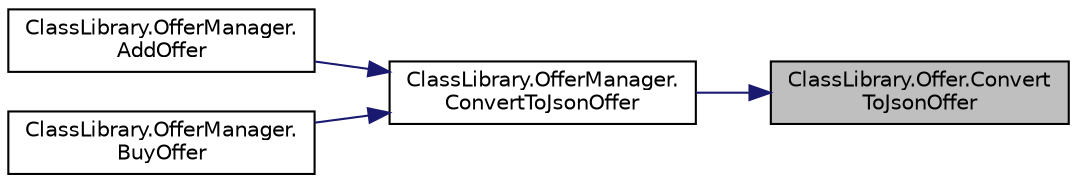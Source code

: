 digraph "ClassLibrary.Offer.ConvertToJsonOffer"
{
 // INTERACTIVE_SVG=YES
 // LATEX_PDF_SIZE
  edge [fontname="Helvetica",fontsize="10",labelfontname="Helvetica",labelfontsize="10"];
  node [fontname="Helvetica",fontsize="10",shape=record];
  rankdir="RL";
  Node1 [label="ClassLibrary.Offer.Convert\lToJsonOffer",height=0.2,width=0.4,color="black", fillcolor="grey75", style="filled", fontcolor="black",tooltip="Convierte el objeto a texto en formato Json. El objeto puede ser reconstruido a partir del texto en f..."];
  Node1 -> Node2 [dir="back",color="midnightblue",fontsize="10",style="solid",fontname="Helvetica"];
  Node2 [label="ClassLibrary.OfferManager.\lConvertToJsonOffer",height=0.2,width=0.4,color="black", fillcolor="white", style="filled",URL="$classClassLibrary_1_1OfferManager.html#ad9f745ecf0d9c1f9c38a32a61b16133f",tooltip="Convierte el objeto a texto en formato Json. El objeto puede ser reconstruido a partir del texto en f..."];
  Node2 -> Node3 [dir="back",color="midnightblue",fontsize="10",style="solid",fontname="Helvetica"];
  Node3 [label="ClassLibrary.OfferManager.\lAddOffer",height=0.2,width=0.4,color="black", fillcolor="white", style="filled",URL="$classClassLibrary_1_1OfferManager.html#af3ce62754e9e1cba475d9ea73abcd508",tooltip="El metodo crea una instacia de la oferta y la agrega al catalogo."];
  Node2 -> Node4 [dir="back",color="midnightblue",fontsize="10",style="solid",fontname="Helvetica"];
  Node4 [label="ClassLibrary.OfferManager.\lBuyOffer",height=0.2,width=0.4,color="black", fillcolor="white", style="filled",URL="$classClassLibrary_1_1OfferManager.html#ae430207328c10d35b7d4c8ba15ca7331",tooltip="El metodo siguiente permite comprar la oferta al emprendedor"];
}
